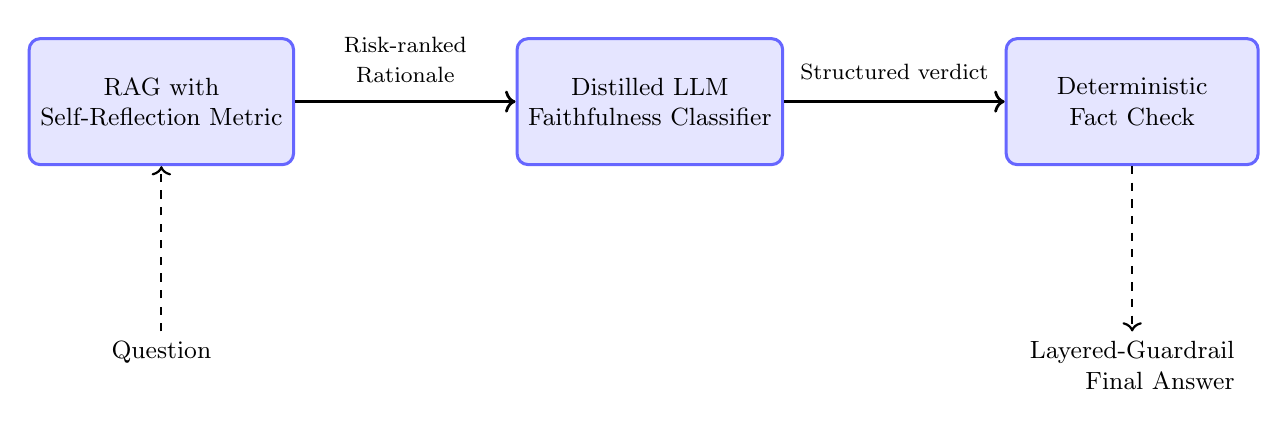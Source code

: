 \begin{tikzpicture}[node distance=2.8cm, every node/.style={align=center, font=\small}]
  \tikzset{stage/.style={rounded corners, draw=blue!60, fill=blue!10, line width=1.1pt, minimum width=3.2cm, minimum height=1.6cm, inner sep=4pt}}

  \node[stage] (prompt) {RAG with\\Self-Reflection Metric};
  \node[stage, right=2.8cm of prompt] (classifier) {Distilled LLM\\Faithfulness Classifier};
  \node[stage, right=2.8cm of classifier] (factcheck) {Deterministic\\Fact Check};

  \draw[->, line width=1pt] (prompt) -- node[midway, above=3pt]{\footnotesize Risk-ranked\\\footnotesize Rationale} (classifier);
  \draw[->, line width=1pt] (classifier) -- node[midway, above=4pt]{\footnotesize Structured verdict} (factcheck);

  \node[below=2.1cm of prompt, align=left] (input) {Question};
  \node[below=2.1cm of factcheck, align=right] (output) {Layered-Guardrail\\Final Answer};
  \draw[->, dashed, line width=0.8pt] (input) -- (prompt);
  \draw[->, dashed, line width=0.8pt] (factcheck) -- (output);
\end{tikzpicture}
